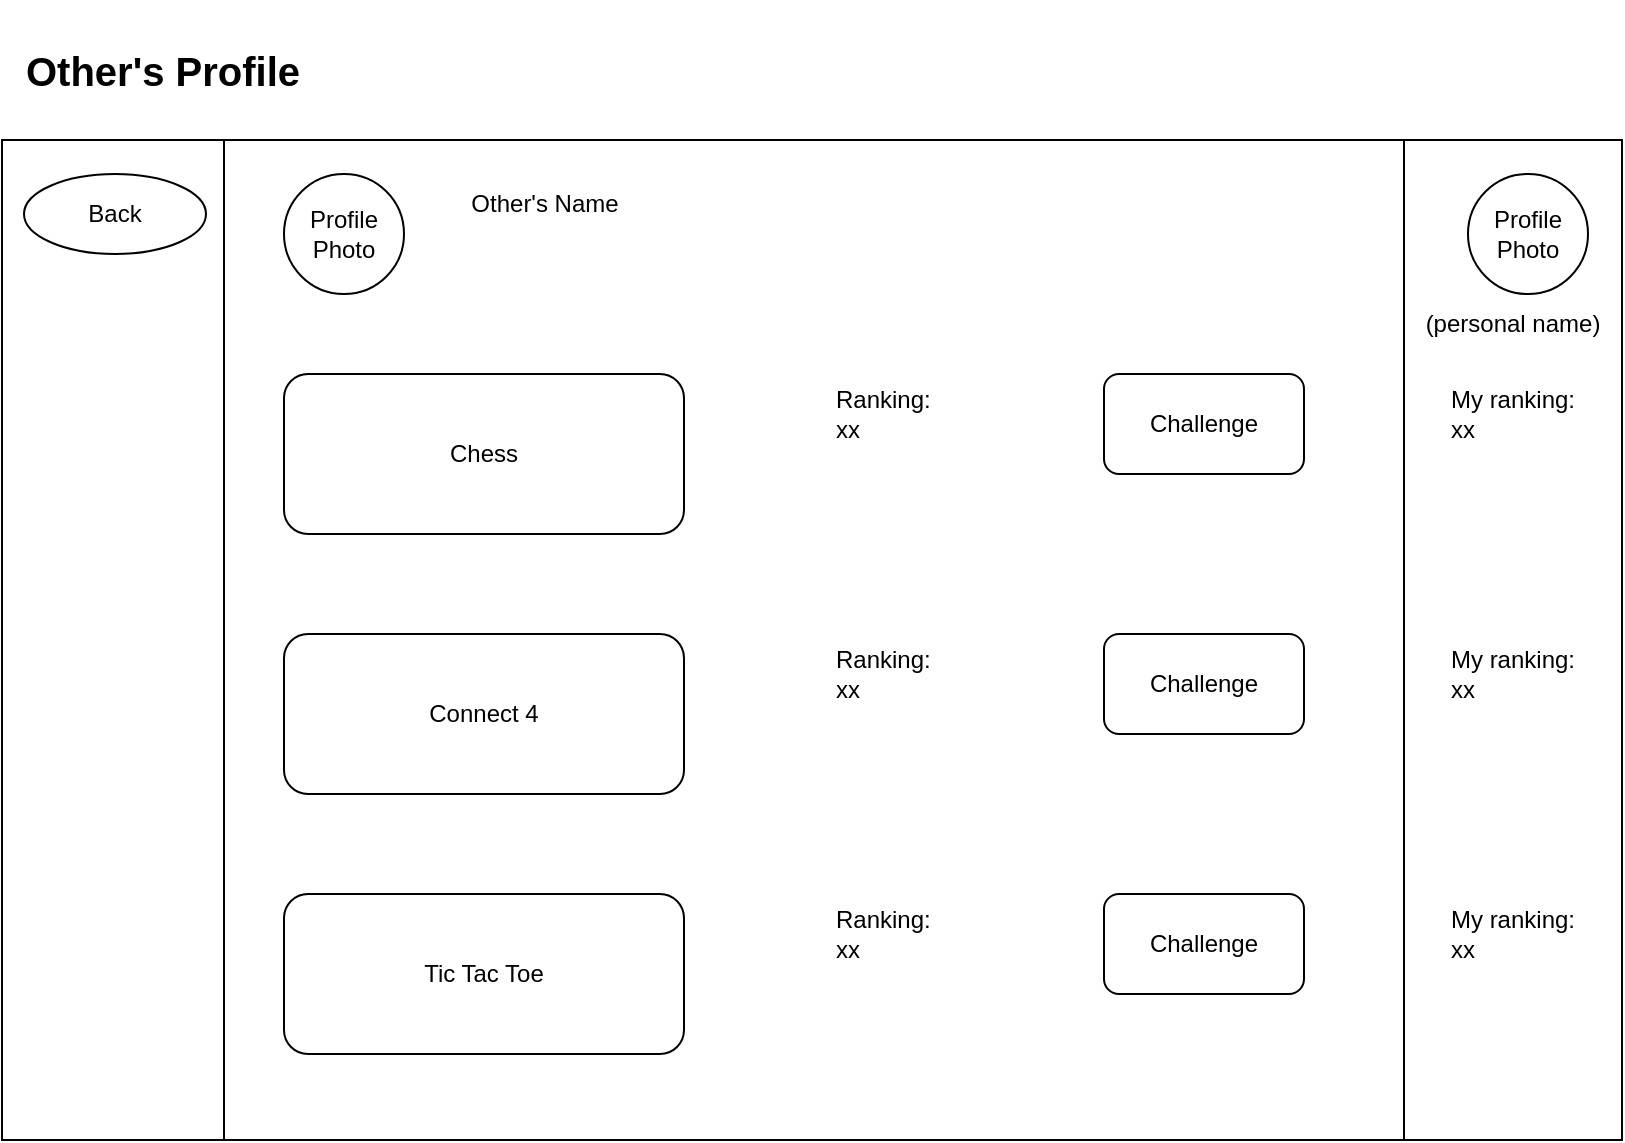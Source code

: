 <mxfile version="24.7.17">
  <diagram name="Page-1" id="eJpzMhBAzyf9ePUwecCP">
    <mxGraphModel dx="925" dy="1120" grid="1" gridSize="10" guides="1" tooltips="1" connect="1" arrows="1" fold="1" page="1" pageScale="1" pageWidth="827" pageHeight="1169" math="0" shadow="0">
      <root>
        <mxCell id="0" />
        <mxCell id="1" parent="0" />
        <mxCell id="sVHqh6Q9jJszK81v89sf-1" value="&lt;h1&gt;&lt;font style=&quot;font-size: 20px;&quot;&gt;Other&#39;s Profile&lt;/font&gt;&lt;/h1&gt;" style="text;html=1;align=center;verticalAlign=middle;resizable=0;points=[];autosize=1;strokeColor=none;fillColor=none;" vertex="1" parent="1">
          <mxGeometry x="9" y="73" width="160" height="70" as="geometry" />
        </mxCell>
        <mxCell id="sVHqh6Q9jJszK81v89sf-4" value="" style="rounded=0;whiteSpace=wrap;html=1;" vertex="1" parent="1">
          <mxGeometry x="9" y="143" width="810" height="500" as="geometry" />
        </mxCell>
        <mxCell id="sVHqh6Q9jJszK81v89sf-5" value="Profile&lt;div&gt;Photo&lt;/div&gt;" style="ellipse;whiteSpace=wrap;html=1;aspect=fixed;" vertex="1" parent="1">
          <mxGeometry x="742" y="160" width="60" height="60" as="geometry" />
        </mxCell>
        <mxCell id="sVHqh6Q9jJszK81v89sf-6" value="(personal name)" style="text;html=1;align=center;verticalAlign=middle;resizable=0;points=[];autosize=1;strokeColor=none;fillColor=none;" vertex="1" parent="1">
          <mxGeometry x="709" y="220" width="110" height="30" as="geometry" />
        </mxCell>
        <mxCell id="sVHqh6Q9jJszK81v89sf-7" value="Back" style="ellipse;whiteSpace=wrap;html=1;" vertex="1" parent="1">
          <mxGeometry x="20" y="160" width="91" height="40" as="geometry" />
        </mxCell>
        <mxCell id="sVHqh6Q9jJszK81v89sf-11" value="" style="rounded=0;whiteSpace=wrap;html=1;" vertex="1" parent="1">
          <mxGeometry x="120" y="143" width="590" height="500" as="geometry" />
        </mxCell>
        <mxCell id="sVHqh6Q9jJszK81v89sf-12" value="Profile&lt;div&gt;Photo&lt;/div&gt;" style="ellipse;whiteSpace=wrap;html=1;aspect=fixed;" vertex="1" parent="1">
          <mxGeometry x="150" y="160" width="60" height="60" as="geometry" />
        </mxCell>
        <mxCell id="sVHqh6Q9jJszK81v89sf-14" value="Other&#39;s Name" style="text;html=1;align=center;verticalAlign=middle;resizable=0;points=[];autosize=1;strokeColor=none;fillColor=none;" vertex="1" parent="1">
          <mxGeometry x="230" y="160" width="100" height="30" as="geometry" />
        </mxCell>
        <mxCell id="sVHqh6Q9jJszK81v89sf-15" value="Chess" style="rounded=1;whiteSpace=wrap;html=1;strokeColor=default;align=center;verticalAlign=middle;fontFamily=Helvetica;fontSize=12;fontColor=default;fillColor=default;" vertex="1" parent="1">
          <mxGeometry x="150" y="260" width="200" height="80" as="geometry" />
        </mxCell>
        <mxCell id="sVHqh6Q9jJszK81v89sf-16" value="Tic Tac Toe" style="rounded=1;whiteSpace=wrap;html=1;strokeColor=default;align=center;verticalAlign=middle;fontFamily=Helvetica;fontSize=12;fontColor=default;fillColor=default;" vertex="1" parent="1">
          <mxGeometry x="150" y="520" width="200" height="80" as="geometry" />
        </mxCell>
        <mxCell id="sVHqh6Q9jJszK81v89sf-17" value="Connect 4" style="rounded=1;whiteSpace=wrap;html=1;strokeColor=default;align=center;verticalAlign=middle;fontFamily=Helvetica;fontSize=12;fontColor=default;fillColor=default;" vertex="1" parent="1">
          <mxGeometry x="150" y="390" width="200" height="80" as="geometry" />
        </mxCell>
        <mxCell id="sVHqh6Q9jJszK81v89sf-18" value="Ranking:&amp;nbsp;&lt;div&gt;xx&lt;/div&gt;" style="text;html=1;align=left;verticalAlign=middle;resizable=0;points=[];autosize=1;strokeColor=none;fillColor=none;" vertex="1" parent="1">
          <mxGeometry x="424" y="520" width="70" height="40" as="geometry" />
        </mxCell>
        <mxCell id="sVHqh6Q9jJszK81v89sf-19" value="Ranking:&amp;nbsp;&lt;div&gt;xx&lt;/div&gt;" style="text;html=1;align=left;verticalAlign=middle;resizable=0;points=[];autosize=1;strokeColor=none;fillColor=none;" vertex="1" parent="1">
          <mxGeometry x="424" y="390" width="70" height="40" as="geometry" />
        </mxCell>
        <mxCell id="sVHqh6Q9jJszK81v89sf-20" value="Ranking:&amp;nbsp;&lt;div&gt;xx&lt;/div&gt;" style="text;html=1;align=left;verticalAlign=middle;resizable=0;points=[];autosize=1;strokeColor=none;fillColor=none;" vertex="1" parent="1">
          <mxGeometry x="424" y="260" width="70" height="40" as="geometry" />
        </mxCell>
        <mxCell id="sVHqh6Q9jJszK81v89sf-22" value="My ranking:&lt;br&gt;&lt;div style=&quot;text-align: left;&quot;&gt;&lt;span style=&quot;background-color: initial;&quot;&gt;xx&lt;/span&gt;&lt;/div&gt;" style="text;html=1;align=center;verticalAlign=middle;resizable=0;points=[];autosize=1;strokeColor=none;fillColor=none;" vertex="1" parent="1">
          <mxGeometry x="719" y="260" width="90" height="40" as="geometry" />
        </mxCell>
        <mxCell id="sVHqh6Q9jJszK81v89sf-23" value="My ranking:&lt;br&gt;&lt;div style=&quot;text-align: left;&quot;&gt;&lt;span style=&quot;background-color: initial;&quot;&gt;xx&lt;/span&gt;&lt;/div&gt;" style="text;html=1;align=center;verticalAlign=middle;resizable=0;points=[];autosize=1;strokeColor=none;fillColor=none;" vertex="1" parent="1">
          <mxGeometry x="719" y="390" width="90" height="40" as="geometry" />
        </mxCell>
        <mxCell id="sVHqh6Q9jJszK81v89sf-24" value="My ranking:&lt;br&gt;&lt;div style=&quot;text-align: left;&quot;&gt;&lt;span style=&quot;background-color: initial;&quot;&gt;xx&lt;/span&gt;&lt;/div&gt;" style="text;html=1;align=center;verticalAlign=middle;resizable=0;points=[];autosize=1;strokeColor=none;fillColor=none;" vertex="1" parent="1">
          <mxGeometry x="719" y="520" width="90" height="40" as="geometry" />
        </mxCell>
        <mxCell id="sVHqh6Q9jJszK81v89sf-25" value="Challenge" style="rounded=1;whiteSpace=wrap;html=1;" vertex="1" parent="1">
          <mxGeometry x="560" y="260" width="100" height="50" as="geometry" />
        </mxCell>
        <mxCell id="sVHqh6Q9jJszK81v89sf-26" value="Challenge" style="rounded=1;whiteSpace=wrap;html=1;" vertex="1" parent="1">
          <mxGeometry x="560" y="390" width="100" height="50" as="geometry" />
        </mxCell>
        <mxCell id="sVHqh6Q9jJszK81v89sf-27" value="Challenge" style="rounded=1;whiteSpace=wrap;html=1;" vertex="1" parent="1">
          <mxGeometry x="560" y="520" width="100" height="50" as="geometry" />
        </mxCell>
      </root>
    </mxGraphModel>
  </diagram>
</mxfile>

